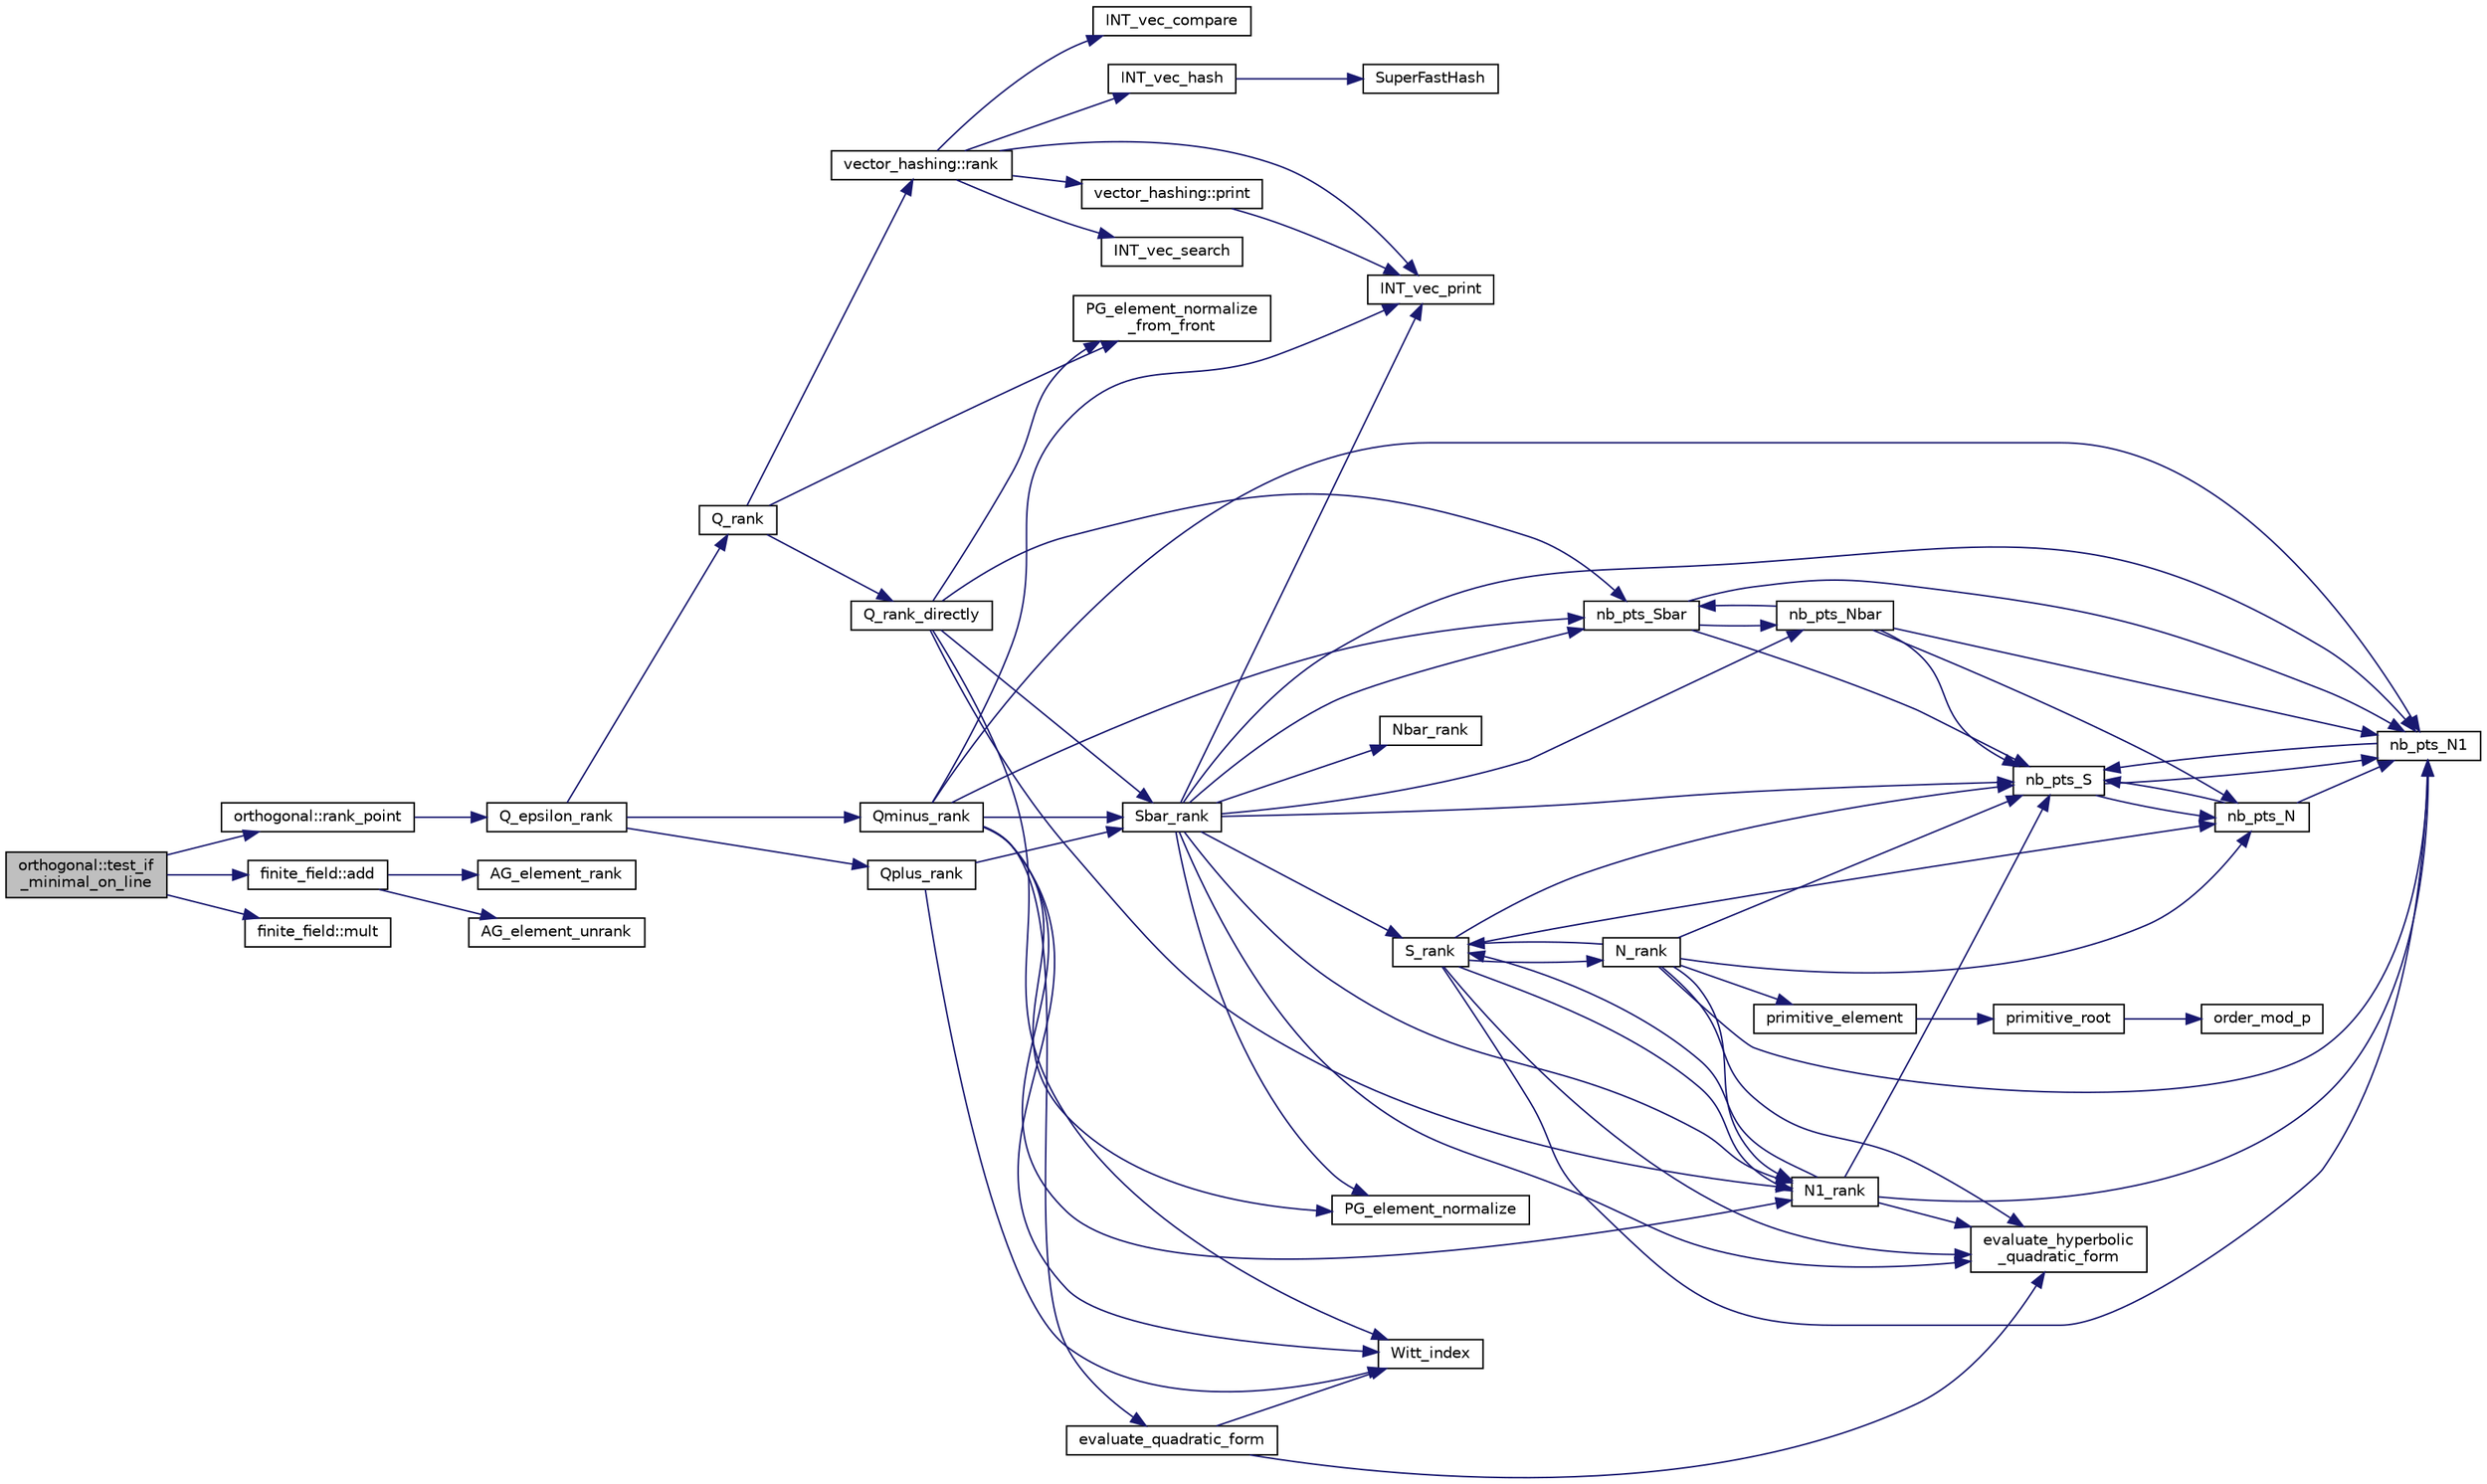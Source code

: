 digraph "orthogonal::test_if_minimal_on_line"
{
  edge [fontname="Helvetica",fontsize="10",labelfontname="Helvetica",labelfontsize="10"];
  node [fontname="Helvetica",fontsize="10",shape=record];
  rankdir="LR";
  Node44414 [label="orthogonal::test_if\l_minimal_on_line",height=0.2,width=0.4,color="black", fillcolor="grey75", style="filled", fontcolor="black"];
  Node44414 -> Node44415 [color="midnightblue",fontsize="10",style="solid",fontname="Helvetica"];
  Node44415 [label="orthogonal::rank_point",height=0.2,width=0.4,color="black", fillcolor="white", style="filled",URL="$d7/daa/classorthogonal.html#adb4f1528590a804b3c011a68c9ebf655"];
  Node44415 -> Node44416 [color="midnightblue",fontsize="10",style="solid",fontname="Helvetica"];
  Node44416 [label="Q_epsilon_rank",height=0.2,width=0.4,color="black", fillcolor="white", style="filled",URL="$d4/d67/geometry_8h.html#a0949e1151174e2988aa697cb31942e97"];
  Node44416 -> Node44417 [color="midnightblue",fontsize="10",style="solid",fontname="Helvetica"];
  Node44417 [label="Q_rank",height=0.2,width=0.4,color="black", fillcolor="white", style="filled",URL="$db/da0/lib_2foundations_2geometry_2orthogonal__points_8_c.html#ad2671f4db3224df1e22494b9d946375e"];
  Node44417 -> Node44418 [color="midnightblue",fontsize="10",style="solid",fontname="Helvetica"];
  Node44418 [label="PG_element_normalize\l_from_front",height=0.2,width=0.4,color="black", fillcolor="white", style="filled",URL="$d4/d67/geometry_8h.html#af675caf5f9975573455c8d93cb56bf95"];
  Node44417 -> Node44419 [color="midnightblue",fontsize="10",style="solid",fontname="Helvetica"];
  Node44419 [label="vector_hashing::rank",height=0.2,width=0.4,color="black", fillcolor="white", style="filled",URL="$d8/daa/classvector__hashing.html#a4879796cc2ade5fcef891747909ec710"];
  Node44419 -> Node44420 [color="midnightblue",fontsize="10",style="solid",fontname="Helvetica"];
  Node44420 [label="INT_vec_hash",height=0.2,width=0.4,color="black", fillcolor="white", style="filled",URL="$d5/db4/io__and__os_8h.html#a2c14b1034b07b03b4df943066edeb99f"];
  Node44420 -> Node44421 [color="midnightblue",fontsize="10",style="solid",fontname="Helvetica"];
  Node44421 [label="SuperFastHash",height=0.2,width=0.4,color="black", fillcolor="white", style="filled",URL="$d5/de2/foundations_2data__structures_2data__structures_8h.html#a11d69a8cb5ac90dfb13d2e25df8eb1ce"];
  Node44419 -> Node44422 [color="midnightblue",fontsize="10",style="solid",fontname="Helvetica"];
  Node44422 [label="INT_vec_search",height=0.2,width=0.4,color="black", fillcolor="white", style="filled",URL="$d5/de2/foundations_2data__structures_2data__structures_8h.html#ad103ef2316a1f671bdb68fd9cd9ba945"];
  Node44419 -> Node44423 [color="midnightblue",fontsize="10",style="solid",fontname="Helvetica"];
  Node44423 [label="INT_vec_compare",height=0.2,width=0.4,color="black", fillcolor="white", style="filled",URL="$d5/de2/foundations_2data__structures_2data__structures_8h.html#ac1a17fca23fb4a338aef8547a4c2fded"];
  Node44419 -> Node44424 [color="midnightblue",fontsize="10",style="solid",fontname="Helvetica"];
  Node44424 [label="INT_vec_print",height=0.2,width=0.4,color="black", fillcolor="white", style="filled",URL="$df/dbf/sajeeb_8_c.html#a79a5901af0b47dd0d694109543c027fe"];
  Node44419 -> Node44425 [color="midnightblue",fontsize="10",style="solid",fontname="Helvetica"];
  Node44425 [label="vector_hashing::print",height=0.2,width=0.4,color="black", fillcolor="white", style="filled",URL="$d8/daa/classvector__hashing.html#a4954caab83535e063633dd5d27a564c5"];
  Node44425 -> Node44424 [color="midnightblue",fontsize="10",style="solid",fontname="Helvetica"];
  Node44417 -> Node44426 [color="midnightblue",fontsize="10",style="solid",fontname="Helvetica"];
  Node44426 [label="Q_rank_directly",height=0.2,width=0.4,color="black", fillcolor="white", style="filled",URL="$db/da0/lib_2foundations_2geometry_2orthogonal__points_8_c.html#a5f856abfc1a984dc77a7e21a239ab88e"];
  Node44426 -> Node44427 [color="midnightblue",fontsize="10",style="solid",fontname="Helvetica"];
  Node44427 [label="Witt_index",height=0.2,width=0.4,color="black", fillcolor="white", style="filled",URL="$db/da0/lib_2foundations_2geometry_2orthogonal__points_8_c.html#ab3483ecb9859a6758f82b5327da50534"];
  Node44426 -> Node44428 [color="midnightblue",fontsize="10",style="solid",fontname="Helvetica"];
  Node44428 [label="nb_pts_Sbar",height=0.2,width=0.4,color="black", fillcolor="white", style="filled",URL="$db/da0/lib_2foundations_2geometry_2orthogonal__points_8_c.html#a986dda26505c9934c771578b084f67cc"];
  Node44428 -> Node44429 [color="midnightblue",fontsize="10",style="solid",fontname="Helvetica"];
  Node44429 [label="nb_pts_S",height=0.2,width=0.4,color="black", fillcolor="white", style="filled",URL="$db/da0/lib_2foundations_2geometry_2orthogonal__points_8_c.html#a9bc3dec6e722644d182738102c3e04f3"];
  Node44429 -> Node44430 [color="midnightblue",fontsize="10",style="solid",fontname="Helvetica"];
  Node44430 [label="nb_pts_N",height=0.2,width=0.4,color="black", fillcolor="white", style="filled",URL="$db/da0/lib_2foundations_2geometry_2orthogonal__points_8_c.html#a93e16898c27b1d1c0a6405a7b0615ba6"];
  Node44430 -> Node44429 [color="midnightblue",fontsize="10",style="solid",fontname="Helvetica"];
  Node44430 -> Node44431 [color="midnightblue",fontsize="10",style="solid",fontname="Helvetica"];
  Node44431 [label="nb_pts_N1",height=0.2,width=0.4,color="black", fillcolor="white", style="filled",URL="$db/da0/lib_2foundations_2geometry_2orthogonal__points_8_c.html#ae0f2e1c76523db67b4ec9629ccc35bc6"];
  Node44431 -> Node44429 [color="midnightblue",fontsize="10",style="solid",fontname="Helvetica"];
  Node44429 -> Node44431 [color="midnightblue",fontsize="10",style="solid",fontname="Helvetica"];
  Node44428 -> Node44432 [color="midnightblue",fontsize="10",style="solid",fontname="Helvetica"];
  Node44432 [label="nb_pts_Nbar",height=0.2,width=0.4,color="black", fillcolor="white", style="filled",URL="$db/da0/lib_2foundations_2geometry_2orthogonal__points_8_c.html#a51b4684a176c6841fd3cd6c34c684c2c"];
  Node44432 -> Node44428 [color="midnightblue",fontsize="10",style="solid",fontname="Helvetica"];
  Node44432 -> Node44430 [color="midnightblue",fontsize="10",style="solid",fontname="Helvetica"];
  Node44432 -> Node44429 [color="midnightblue",fontsize="10",style="solid",fontname="Helvetica"];
  Node44432 -> Node44431 [color="midnightblue",fontsize="10",style="solid",fontname="Helvetica"];
  Node44428 -> Node44431 [color="midnightblue",fontsize="10",style="solid",fontname="Helvetica"];
  Node44426 -> Node44433 [color="midnightblue",fontsize="10",style="solid",fontname="Helvetica"];
  Node44433 [label="Sbar_rank",height=0.2,width=0.4,color="black", fillcolor="white", style="filled",URL="$db/da0/lib_2foundations_2geometry_2orthogonal__points_8_c.html#a9f987613e1f3dd623ce4032443a5a4a3"];
  Node44433 -> Node44434 [color="midnightblue",fontsize="10",style="solid",fontname="Helvetica"];
  Node44434 [label="PG_element_normalize",height=0.2,width=0.4,color="black", fillcolor="white", style="filled",URL="$d4/d67/geometry_8h.html#a5a4c3c1158bad6bab0d786c616bd0996"];
  Node44433 -> Node44424 [color="midnightblue",fontsize="10",style="solid",fontname="Helvetica"];
  Node44433 -> Node44428 [color="midnightblue",fontsize="10",style="solid",fontname="Helvetica"];
  Node44433 -> Node44429 [color="midnightblue",fontsize="10",style="solid",fontname="Helvetica"];
  Node44433 -> Node44435 [color="midnightblue",fontsize="10",style="solid",fontname="Helvetica"];
  Node44435 [label="S_rank",height=0.2,width=0.4,color="black", fillcolor="white", style="filled",URL="$db/da0/lib_2foundations_2geometry_2orthogonal__points_8_c.html#a3a31f4ab7622dfd1d56e995cee509faa"];
  Node44435 -> Node44429 [color="midnightblue",fontsize="10",style="solid",fontname="Helvetica"];
  Node44435 -> Node44430 [color="midnightblue",fontsize="10",style="solid",fontname="Helvetica"];
  Node44435 -> Node44431 [color="midnightblue",fontsize="10",style="solid",fontname="Helvetica"];
  Node44435 -> Node44436 [color="midnightblue",fontsize="10",style="solid",fontname="Helvetica"];
  Node44436 [label="N_rank",height=0.2,width=0.4,color="black", fillcolor="white", style="filled",URL="$db/da0/lib_2foundations_2geometry_2orthogonal__points_8_c.html#a750a27350273e325e879377a9ee17bbb"];
  Node44436 -> Node44429 [color="midnightblue",fontsize="10",style="solid",fontname="Helvetica"];
  Node44436 -> Node44430 [color="midnightblue",fontsize="10",style="solid",fontname="Helvetica"];
  Node44436 -> Node44435 [color="midnightblue",fontsize="10",style="solid",fontname="Helvetica"];
  Node44436 -> Node44437 [color="midnightblue",fontsize="10",style="solid",fontname="Helvetica"];
  Node44437 [label="evaluate_hyperbolic\l_quadratic_form",height=0.2,width=0.4,color="black", fillcolor="white", style="filled",URL="$db/da0/lib_2foundations_2geometry_2orthogonal__points_8_c.html#a5f2c422dc24d5720e7a1b36a794ba65a"];
  Node44436 -> Node44431 [color="midnightblue",fontsize="10",style="solid",fontname="Helvetica"];
  Node44436 -> Node44438 [color="midnightblue",fontsize="10",style="solid",fontname="Helvetica"];
  Node44438 [label="primitive_element",height=0.2,width=0.4,color="black", fillcolor="white", style="filled",URL="$db/da0/lib_2foundations_2geometry_2orthogonal__points_8_c.html#a97350390ec02c8cd9f54751708e28768"];
  Node44438 -> Node44439 [color="midnightblue",fontsize="10",style="solid",fontname="Helvetica"];
  Node44439 [label="primitive_root",height=0.2,width=0.4,color="black", fillcolor="white", style="filled",URL="$de/dc5/algebra__and__number__theory_8h.html#a0b6f7619d12ff2c4e60b852b820b0972"];
  Node44439 -> Node44440 [color="midnightblue",fontsize="10",style="solid",fontname="Helvetica"];
  Node44440 [label="order_mod_p",height=0.2,width=0.4,color="black", fillcolor="white", style="filled",URL="$df/dda/number__theory_8_c.html#aa38aa7e68ab81726a4462995135456b2"];
  Node44436 -> Node44441 [color="midnightblue",fontsize="10",style="solid",fontname="Helvetica"];
  Node44441 [label="N1_rank",height=0.2,width=0.4,color="black", fillcolor="white", style="filled",URL="$db/da0/lib_2foundations_2geometry_2orthogonal__points_8_c.html#aeb5e4527dd73fce52439f30400b9946a"];
  Node44441 -> Node44429 [color="midnightblue",fontsize="10",style="solid",fontname="Helvetica"];
  Node44441 -> Node44431 [color="midnightblue",fontsize="10",style="solid",fontname="Helvetica"];
  Node44441 -> Node44435 [color="midnightblue",fontsize="10",style="solid",fontname="Helvetica"];
  Node44441 -> Node44437 [color="midnightblue",fontsize="10",style="solid",fontname="Helvetica"];
  Node44435 -> Node44437 [color="midnightblue",fontsize="10",style="solid",fontname="Helvetica"];
  Node44435 -> Node44441 [color="midnightblue",fontsize="10",style="solid",fontname="Helvetica"];
  Node44433 -> Node44432 [color="midnightblue",fontsize="10",style="solid",fontname="Helvetica"];
  Node44433 -> Node44431 [color="midnightblue",fontsize="10",style="solid",fontname="Helvetica"];
  Node44433 -> Node44442 [color="midnightblue",fontsize="10",style="solid",fontname="Helvetica"];
  Node44442 [label="Nbar_rank",height=0.2,width=0.4,color="black", fillcolor="white", style="filled",URL="$db/da0/lib_2foundations_2geometry_2orthogonal__points_8_c.html#ab1a27ed33557b959a5f02d2a4b81857a"];
  Node44433 -> Node44437 [color="midnightblue",fontsize="10",style="solid",fontname="Helvetica"];
  Node44433 -> Node44441 [color="midnightblue",fontsize="10",style="solid",fontname="Helvetica"];
  Node44426 -> Node44418 [color="midnightblue",fontsize="10",style="solid",fontname="Helvetica"];
  Node44426 -> Node44441 [color="midnightblue",fontsize="10",style="solid",fontname="Helvetica"];
  Node44416 -> Node44443 [color="midnightblue",fontsize="10",style="solid",fontname="Helvetica"];
  Node44443 [label="Qplus_rank",height=0.2,width=0.4,color="black", fillcolor="white", style="filled",URL="$db/da0/lib_2foundations_2geometry_2orthogonal__points_8_c.html#aaa1be357d007a845ce2866169d63afb7"];
  Node44443 -> Node44427 [color="midnightblue",fontsize="10",style="solid",fontname="Helvetica"];
  Node44443 -> Node44433 [color="midnightblue",fontsize="10",style="solid",fontname="Helvetica"];
  Node44416 -> Node44444 [color="midnightblue",fontsize="10",style="solid",fontname="Helvetica"];
  Node44444 [label="Qminus_rank",height=0.2,width=0.4,color="black", fillcolor="white", style="filled",URL="$db/da0/lib_2foundations_2geometry_2orthogonal__points_8_c.html#aec3e3dad3c2c12fa081edab0af2cb91a"];
  Node44444 -> Node44427 [color="midnightblue",fontsize="10",style="solid",fontname="Helvetica"];
  Node44444 -> Node44445 [color="midnightblue",fontsize="10",style="solid",fontname="Helvetica"];
  Node44445 [label="evaluate_quadratic_form",height=0.2,width=0.4,color="black", fillcolor="white", style="filled",URL="$db/da0/lib_2foundations_2geometry_2orthogonal__points_8_c.html#a4faa3ca9079fe60d4ad421506491ed6a"];
  Node44445 -> Node44427 [color="midnightblue",fontsize="10",style="solid",fontname="Helvetica"];
  Node44445 -> Node44437 [color="midnightblue",fontsize="10",style="solid",fontname="Helvetica"];
  Node44444 -> Node44424 [color="midnightblue",fontsize="10",style="solid",fontname="Helvetica"];
  Node44444 -> Node44434 [color="midnightblue",fontsize="10",style="solid",fontname="Helvetica"];
  Node44444 -> Node44433 [color="midnightblue",fontsize="10",style="solid",fontname="Helvetica"];
  Node44444 -> Node44428 [color="midnightblue",fontsize="10",style="solid",fontname="Helvetica"];
  Node44444 -> Node44431 [color="midnightblue",fontsize="10",style="solid",fontname="Helvetica"];
  Node44444 -> Node44441 [color="midnightblue",fontsize="10",style="solid",fontname="Helvetica"];
  Node44414 -> Node44446 [color="midnightblue",fontsize="10",style="solid",fontname="Helvetica"];
  Node44446 [label="finite_field::add",height=0.2,width=0.4,color="black", fillcolor="white", style="filled",URL="$df/d5a/classfinite__field.html#a8f12328a27500f3c7be0c849ebbc9d14"];
  Node44446 -> Node44447 [color="midnightblue",fontsize="10",style="solid",fontname="Helvetica"];
  Node44447 [label="AG_element_unrank",height=0.2,width=0.4,color="black", fillcolor="white", style="filled",URL="$d4/d67/geometry_8h.html#a4a33b86c87b2879b97cfa1327abe2885"];
  Node44446 -> Node44448 [color="midnightblue",fontsize="10",style="solid",fontname="Helvetica"];
  Node44448 [label="AG_element_rank",height=0.2,width=0.4,color="black", fillcolor="white", style="filled",URL="$d4/d67/geometry_8h.html#ab2ac908d07dd8038fd996e26bdc75c17"];
  Node44414 -> Node44449 [color="midnightblue",fontsize="10",style="solid",fontname="Helvetica"];
  Node44449 [label="finite_field::mult",height=0.2,width=0.4,color="black", fillcolor="white", style="filled",URL="$df/d5a/classfinite__field.html#a24fb5917aa6d4d656fd855b7f44a13b0"];
}
